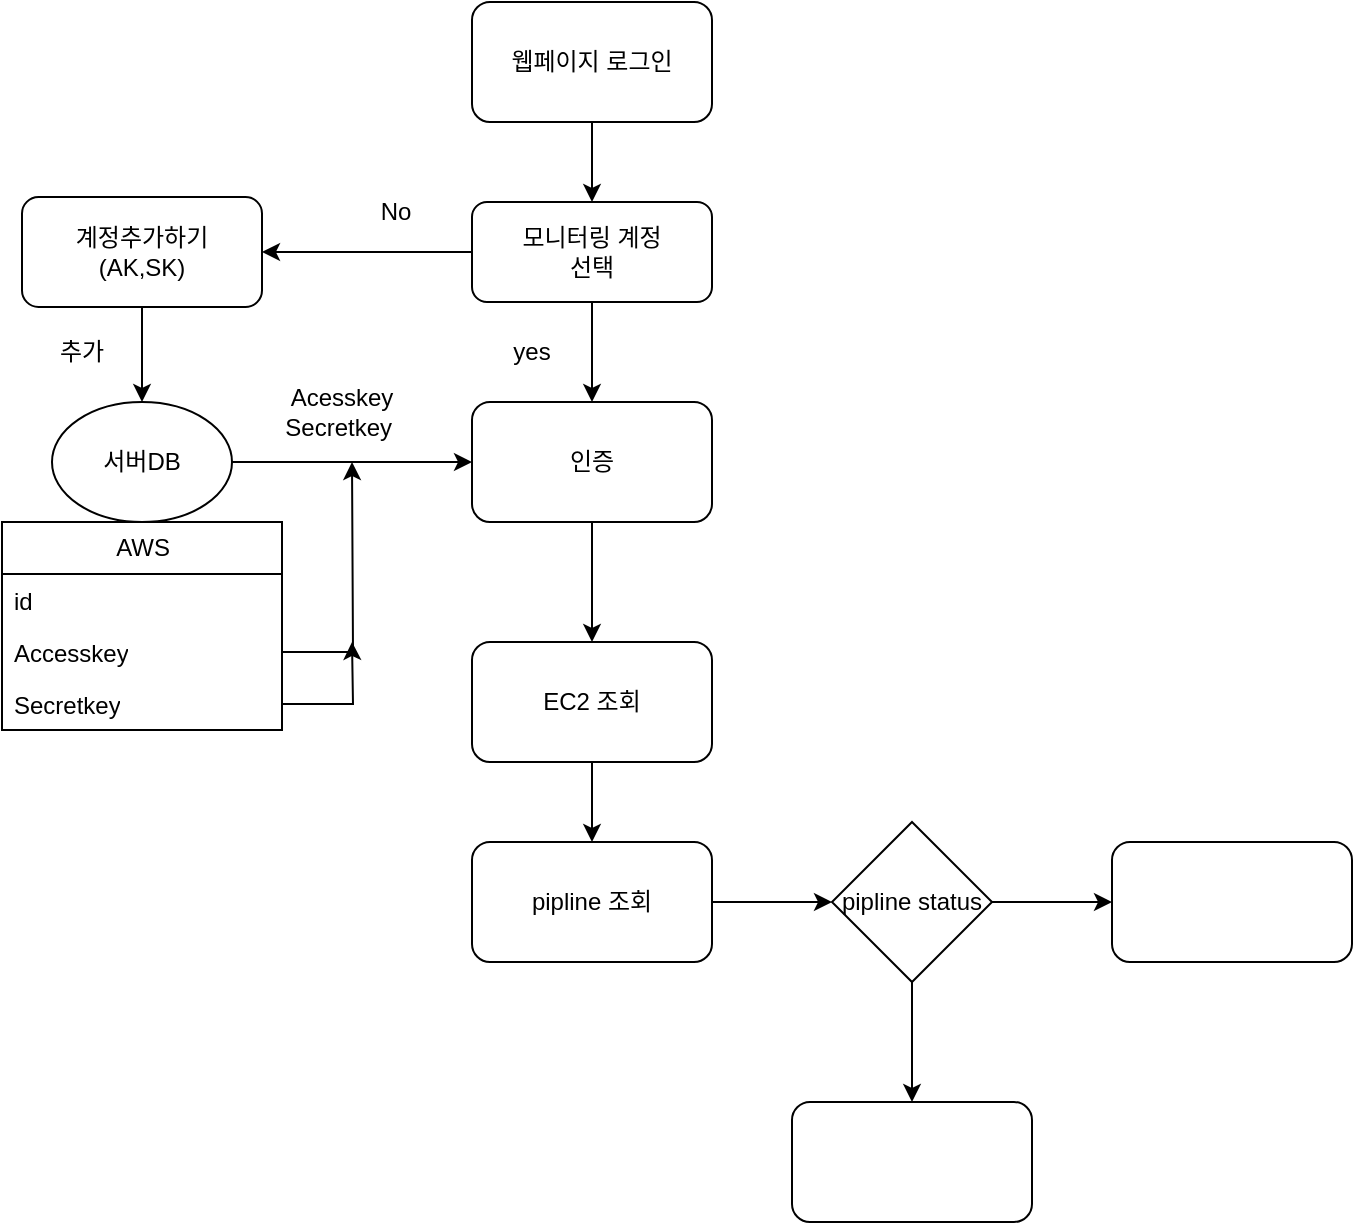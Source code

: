 <mxfile version="24.7.1" type="github">
  <diagram name="페이지-1" id="govlIPcVuCTkNT_6EK9A">
    <mxGraphModel dx="1434" dy="746" grid="1" gridSize="10" guides="1" tooltips="1" connect="1" arrows="1" fold="1" page="1" pageScale="1" pageWidth="827" pageHeight="1169" math="0" shadow="0">
      <root>
        <mxCell id="0" />
        <mxCell id="1" parent="0" />
        <mxCell id="5ejQvmC1aoKDz551YWJn-1" style="edgeStyle=orthogonalEdgeStyle;rounded=0;orthogonalLoop=1;jettySize=auto;html=1;exitX=0.5;exitY=1;exitDx=0;exitDy=0;" edge="1" parent="1" source="_rLQb4sH9Tr5v9o5mnK6-1" target="5ejQvmC1aoKDz551YWJn-2">
          <mxGeometry relative="1" as="geometry">
            <mxPoint x="180" y="90" as="targetPoint" />
          </mxGeometry>
        </mxCell>
        <mxCell id="_rLQb4sH9Tr5v9o5mnK6-1" value="웹페이지 로그인" style="rounded=1;whiteSpace=wrap;html=1;" parent="1" vertex="1">
          <mxGeometry x="250" y="10" width="120" height="60" as="geometry" />
        </mxCell>
        <mxCell id="5ejQvmC1aoKDz551YWJn-33" style="edgeStyle=orthogonalEdgeStyle;rounded=0;orthogonalLoop=1;jettySize=auto;html=1;exitX=0.5;exitY=1;exitDx=0;exitDy=0;entryX=0.5;entryY=0;entryDx=0;entryDy=0;" edge="1" parent="1" source="_rLQb4sH9Tr5v9o5mnK6-5" target="5ejQvmC1aoKDz551YWJn-32">
          <mxGeometry relative="1" as="geometry" />
        </mxCell>
        <mxCell id="_rLQb4sH9Tr5v9o5mnK6-5" value="EC2 조회" style="rounded=1;whiteSpace=wrap;html=1;" parent="1" vertex="1">
          <mxGeometry x="250" y="330" width="120" height="60" as="geometry" />
        </mxCell>
        <mxCell id="_rLQb4sH9Tr5v9o5mnK6-13" style="edgeStyle=orthogonalEdgeStyle;rounded=0;orthogonalLoop=1;jettySize=auto;html=1;exitX=1;exitY=0.5;exitDx=0;exitDy=0;entryX=0;entryY=0.5;entryDx=0;entryDy=0;" parent="1" source="_rLQb4sH9Tr5v9o5mnK6-6" edge="1" target="5ejQvmC1aoKDz551YWJn-9">
          <mxGeometry relative="1" as="geometry">
            <mxPoint x="240" y="240" as="targetPoint" />
          </mxGeometry>
        </mxCell>
        <mxCell id="_rLQb4sH9Tr5v9o5mnK6-6" value="서버DB" style="ellipse;whiteSpace=wrap;html=1;" parent="1" vertex="1">
          <mxGeometry x="40" y="210" width="90" height="60" as="geometry" />
        </mxCell>
        <mxCell id="_rLQb4sH9Tr5v9o5mnK6-7" value="Acesskey&lt;br&gt;Secretkey&amp;nbsp;" style="text;html=1;align=center;verticalAlign=middle;whiteSpace=wrap;rounded=0;" parent="1" vertex="1">
          <mxGeometry x="155" y="200" width="60" height="30" as="geometry" />
        </mxCell>
        <mxCell id="_rLQb4sH9Tr5v9o5mnK6-9" value="AWS" style="swimlane;fontStyle=0;childLayout=stackLayout;horizontal=1;startSize=26;fillColor=none;horizontalStack=0;resizeParent=1;resizeParentMax=0;resizeLast=0;collapsible=1;marginBottom=0;html=1;" parent="1" vertex="1">
          <mxGeometry x="15" y="270" width="140" height="104" as="geometry" />
        </mxCell>
        <mxCell id="_rLQb4sH9Tr5v9o5mnK6-10" value="id" style="text;strokeColor=none;fillColor=none;align=left;verticalAlign=top;spacingLeft=4;spacingRight=4;overflow=hidden;rotatable=0;points=[[0,0.5],[1,0.5]];portConstraint=eastwest;whiteSpace=wrap;html=1;" parent="_rLQb4sH9Tr5v9o5mnK6-9" vertex="1">
          <mxGeometry y="26" width="140" height="26" as="geometry" />
        </mxCell>
        <mxCell id="_rLQb4sH9Tr5v9o5mnK6-15" style="edgeStyle=orthogonalEdgeStyle;rounded=0;orthogonalLoop=1;jettySize=auto;html=1;exitX=1;exitY=0.5;exitDx=0;exitDy=0;" parent="_rLQb4sH9Tr5v9o5mnK6-9" source="_rLQb4sH9Tr5v9o5mnK6-11" edge="1">
          <mxGeometry relative="1" as="geometry">
            <mxPoint x="175" y="-30" as="targetPoint" />
          </mxGeometry>
        </mxCell>
        <mxCell id="_rLQb4sH9Tr5v9o5mnK6-11" value="Accesskey" style="text;strokeColor=none;fillColor=none;align=left;verticalAlign=top;spacingLeft=4;spacingRight=4;overflow=hidden;rotatable=0;points=[[0,0.5],[1,0.5]];portConstraint=eastwest;whiteSpace=wrap;html=1;" parent="_rLQb4sH9Tr5v9o5mnK6-9" vertex="1">
          <mxGeometry y="52" width="140" height="26" as="geometry" />
        </mxCell>
        <mxCell id="_rLQb4sH9Tr5v9o5mnK6-16" style="edgeStyle=orthogonalEdgeStyle;rounded=0;orthogonalLoop=1;jettySize=auto;html=1;exitX=1;exitY=0.5;exitDx=0;exitDy=0;" parent="_rLQb4sH9Tr5v9o5mnK6-9" source="_rLQb4sH9Tr5v9o5mnK6-12" edge="1">
          <mxGeometry relative="1" as="geometry">
            <mxPoint x="175" y="60" as="targetPoint" />
          </mxGeometry>
        </mxCell>
        <mxCell id="_rLQb4sH9Tr5v9o5mnK6-12" value="Secretkey" style="text;strokeColor=none;fillColor=none;align=left;verticalAlign=top;spacingLeft=4;spacingRight=4;overflow=hidden;rotatable=0;points=[[0,0.5],[1,0.5]];portConstraint=eastwest;whiteSpace=wrap;html=1;" parent="_rLQb4sH9Tr5v9o5mnK6-9" vertex="1">
          <mxGeometry y="78" width="140" height="26" as="geometry" />
        </mxCell>
        <mxCell id="5ejQvmC1aoKDz551YWJn-12" style="edgeStyle=orthogonalEdgeStyle;rounded=0;orthogonalLoop=1;jettySize=auto;html=1;entryX=0.5;entryY=0;entryDx=0;entryDy=0;" edge="1" parent="1" source="5ejQvmC1aoKDz551YWJn-2" target="5ejQvmC1aoKDz551YWJn-9">
          <mxGeometry relative="1" as="geometry" />
        </mxCell>
        <mxCell id="5ejQvmC1aoKDz551YWJn-24" style="edgeStyle=orthogonalEdgeStyle;rounded=0;orthogonalLoop=1;jettySize=auto;html=1;exitX=0;exitY=0.5;exitDx=0;exitDy=0;" edge="1" parent="1" source="5ejQvmC1aoKDz551YWJn-2" target="5ejQvmC1aoKDz551YWJn-17">
          <mxGeometry relative="1" as="geometry" />
        </mxCell>
        <mxCell id="5ejQvmC1aoKDz551YWJn-2" value="모니터링 계정&lt;div&gt;선택&lt;/div&gt;" style="rounded=1;whiteSpace=wrap;html=1;" vertex="1" parent="1">
          <mxGeometry x="250" y="110" width="120" height="50" as="geometry" />
        </mxCell>
        <mxCell id="5ejQvmC1aoKDz551YWJn-7" value="yes" style="text;html=1;align=center;verticalAlign=middle;whiteSpace=wrap;rounded=0;" vertex="1" parent="1">
          <mxGeometry x="250" y="170" width="60" height="30" as="geometry" />
        </mxCell>
        <mxCell id="5ejQvmC1aoKDz551YWJn-31" style="edgeStyle=orthogonalEdgeStyle;rounded=0;orthogonalLoop=1;jettySize=auto;html=1;entryX=0.5;entryY=0;entryDx=0;entryDy=0;" edge="1" parent="1" source="5ejQvmC1aoKDz551YWJn-9" target="_rLQb4sH9Tr5v9o5mnK6-5">
          <mxGeometry relative="1" as="geometry" />
        </mxCell>
        <mxCell id="5ejQvmC1aoKDz551YWJn-9" value="인증" style="rounded=1;whiteSpace=wrap;html=1;" vertex="1" parent="1">
          <mxGeometry x="250" y="210" width="120" height="60" as="geometry" />
        </mxCell>
        <mxCell id="5ejQvmC1aoKDz551YWJn-14" value="No" style="text;html=1;align=center;verticalAlign=middle;whiteSpace=wrap;rounded=0;" vertex="1" parent="1">
          <mxGeometry x="190" y="100" width="44" height="30" as="geometry" />
        </mxCell>
        <mxCell id="5ejQvmC1aoKDz551YWJn-29" style="edgeStyle=orthogonalEdgeStyle;rounded=0;orthogonalLoop=1;jettySize=auto;html=1;entryX=0.5;entryY=0;entryDx=0;entryDy=0;" edge="1" parent="1" source="5ejQvmC1aoKDz551YWJn-17" target="_rLQb4sH9Tr5v9o5mnK6-6">
          <mxGeometry relative="1" as="geometry" />
        </mxCell>
        <mxCell id="5ejQvmC1aoKDz551YWJn-17" value="계정추가하기&lt;div&gt;(AK,SK)&lt;/div&gt;" style="rounded=1;whiteSpace=wrap;html=1;" vertex="1" parent="1">
          <mxGeometry x="25" y="107.5" width="120" height="55" as="geometry" />
        </mxCell>
        <mxCell id="5ejQvmC1aoKDz551YWJn-30" value="추가" style="text;html=1;align=center;verticalAlign=middle;whiteSpace=wrap;rounded=0;" vertex="1" parent="1">
          <mxGeometry x="25" y="170" width="60" height="30" as="geometry" />
        </mxCell>
        <mxCell id="5ejQvmC1aoKDz551YWJn-34" style="edgeStyle=orthogonalEdgeStyle;rounded=0;orthogonalLoop=1;jettySize=auto;html=1;exitX=1;exitY=0.5;exitDx=0;exitDy=0;" edge="1" parent="1" source="5ejQvmC1aoKDz551YWJn-32" target="5ejQvmC1aoKDz551YWJn-35">
          <mxGeometry relative="1" as="geometry">
            <mxPoint x="440" y="460" as="targetPoint" />
          </mxGeometry>
        </mxCell>
        <mxCell id="5ejQvmC1aoKDz551YWJn-32" value="pipline 조회" style="rounded=1;whiteSpace=wrap;html=1;" vertex="1" parent="1">
          <mxGeometry x="250" y="430" width="120" height="60" as="geometry" />
        </mxCell>
        <mxCell id="5ejQvmC1aoKDz551YWJn-37" value="" style="edgeStyle=orthogonalEdgeStyle;rounded=0;orthogonalLoop=1;jettySize=auto;html=1;" edge="1" parent="1" source="5ejQvmC1aoKDz551YWJn-35">
          <mxGeometry relative="1" as="geometry">
            <mxPoint x="570" y="460" as="targetPoint" />
          </mxGeometry>
        </mxCell>
        <mxCell id="5ejQvmC1aoKDz551YWJn-39" value="" style="edgeStyle=orthogonalEdgeStyle;rounded=0;orthogonalLoop=1;jettySize=auto;html=1;" edge="1" parent="1" source="5ejQvmC1aoKDz551YWJn-35" target="5ejQvmC1aoKDz551YWJn-38">
          <mxGeometry relative="1" as="geometry" />
        </mxCell>
        <mxCell id="5ejQvmC1aoKDz551YWJn-35" value="pipline status" style="rhombus;whiteSpace=wrap;html=1;" vertex="1" parent="1">
          <mxGeometry x="430" y="420" width="80" height="80" as="geometry" />
        </mxCell>
        <mxCell id="5ejQvmC1aoKDz551YWJn-38" value="" style="rounded=1;whiteSpace=wrap;html=1;" vertex="1" parent="1">
          <mxGeometry x="410" y="560" width="120" height="60" as="geometry" />
        </mxCell>
        <mxCell id="5ejQvmC1aoKDz551YWJn-40" value="" style="rounded=1;whiteSpace=wrap;html=1;" vertex="1" parent="1">
          <mxGeometry x="570" y="430" width="120" height="60" as="geometry" />
        </mxCell>
      </root>
    </mxGraphModel>
  </diagram>
</mxfile>
